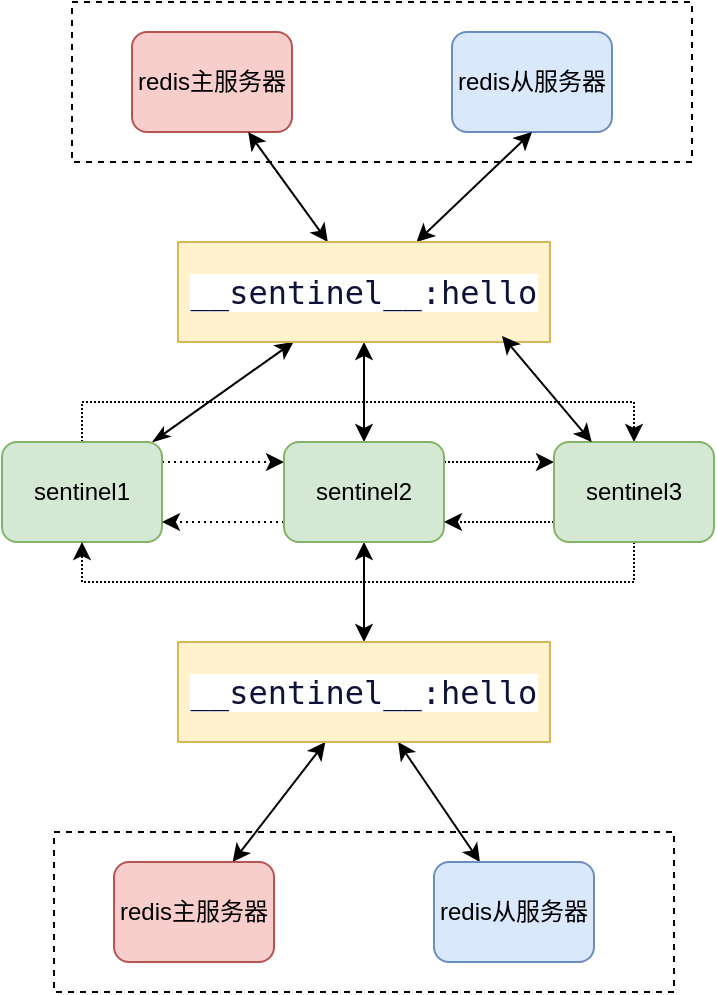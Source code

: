 <mxfile version="26.1.3">
  <diagram name="第 1 页" id="afaJLaHrhWbzcPEB1dKn">
    <mxGraphModel dx="1026" dy="684" grid="1" gridSize="10" guides="1" tooltips="1" connect="1" arrows="1" fold="1" page="1" pageScale="1" pageWidth="827" pageHeight="1169" math="0" shadow="0">
      <root>
        <mxCell id="0" />
        <mxCell id="1" parent="0" />
        <mxCell id="H9NwCvbB6OWwvC9mkvmZ-7" value="" style="rounded=0;whiteSpace=wrap;html=1;dashed=1;" parent="1" vertex="1">
          <mxGeometry x="250" y="435" width="310" height="80" as="geometry" />
        </mxCell>
        <mxCell id="H9NwCvbB6OWwvC9mkvmZ-12" style="rounded=0;orthogonalLoop=1;jettySize=auto;html=1;startArrow=classicThin;startFill=1;" parent="1" source="H9NwCvbB6OWwvC9mkvmZ-1" target="H9NwCvbB6OWwvC9mkvmZ-11" edge="1">
          <mxGeometry relative="1" as="geometry" />
        </mxCell>
        <mxCell id="H5XrVRYEah4mXrT3k0qQ-1" value="" style="edgeStyle=orthogonalEdgeStyle;rounded=0;orthogonalLoop=1;jettySize=auto;html=1;dashed=1;dashPattern=1 2;" parent="1" source="H9NwCvbB6OWwvC9mkvmZ-1" target="H9NwCvbB6OWwvC9mkvmZ-2" edge="1">
          <mxGeometry relative="1" as="geometry">
            <Array as="points">
              <mxPoint x="330" y="250" />
              <mxPoint x="330" y="250" />
            </Array>
          </mxGeometry>
        </mxCell>
        <mxCell id="H5XrVRYEah4mXrT3k0qQ-6" style="edgeStyle=orthogonalEdgeStyle;rounded=0;orthogonalLoop=1;jettySize=auto;html=1;entryX=0.5;entryY=0;entryDx=0;entryDy=0;dashed=1;dashPattern=1 1;" parent="1" source="H9NwCvbB6OWwvC9mkvmZ-1" target="H9NwCvbB6OWwvC9mkvmZ-3" edge="1">
          <mxGeometry relative="1" as="geometry">
            <Array as="points">
              <mxPoint x="264" y="220" />
              <mxPoint x="540" y="220" />
            </Array>
          </mxGeometry>
        </mxCell>
        <mxCell id="H9NwCvbB6OWwvC9mkvmZ-1" value="sentinel1" style="rounded=1;whiteSpace=wrap;html=1;fillColor=#d5e8d4;strokeColor=#82b366;" parent="1" vertex="1">
          <mxGeometry x="224" y="240" width="80" height="50" as="geometry" />
        </mxCell>
        <mxCell id="H9NwCvbB6OWwvC9mkvmZ-14" value="" style="edgeStyle=orthogonalEdgeStyle;rounded=0;orthogonalLoop=1;jettySize=auto;html=1;startArrow=classic;startFill=1;" parent="1" source="H9NwCvbB6OWwvC9mkvmZ-2" target="H9NwCvbB6OWwvC9mkvmZ-11" edge="1">
          <mxGeometry relative="1" as="geometry" />
        </mxCell>
        <mxCell id="H9NwCvbB6OWwvC9mkvmZ-15" value="" style="edgeStyle=orthogonalEdgeStyle;rounded=0;orthogonalLoop=1;jettySize=auto;html=1;startArrow=classic;startFill=1;" parent="1" source="H9NwCvbB6OWwvC9mkvmZ-2" target="H9NwCvbB6OWwvC9mkvmZ-4" edge="1">
          <mxGeometry relative="1" as="geometry" />
        </mxCell>
        <mxCell id="H5XrVRYEah4mXrT3k0qQ-2" value="" style="edgeStyle=orthogonalEdgeStyle;rounded=0;orthogonalLoop=1;jettySize=auto;html=1;dashed=1;dashPattern=1 2;" parent="1" source="H9NwCvbB6OWwvC9mkvmZ-2" target="H9NwCvbB6OWwvC9mkvmZ-1" edge="1">
          <mxGeometry relative="1" as="geometry">
            <Array as="points">
              <mxPoint x="340" y="280" />
              <mxPoint x="340" y="280" />
            </Array>
          </mxGeometry>
        </mxCell>
        <mxCell id="H5XrVRYEah4mXrT3k0qQ-3" value="" style="edgeStyle=orthogonalEdgeStyle;rounded=0;orthogonalLoop=1;jettySize=auto;html=1;dashed=1;dashPattern=1 1;" parent="1" source="H9NwCvbB6OWwvC9mkvmZ-2" target="H9NwCvbB6OWwvC9mkvmZ-3" edge="1">
          <mxGeometry relative="1" as="geometry">
            <Array as="points">
              <mxPoint x="470" y="250" />
              <mxPoint x="470" y="250" />
            </Array>
          </mxGeometry>
        </mxCell>
        <mxCell id="H9NwCvbB6OWwvC9mkvmZ-2" value="sentinel2" style="rounded=1;whiteSpace=wrap;html=1;fillColor=#d5e8d4;strokeColor=#82b366;" parent="1" vertex="1">
          <mxGeometry x="365" y="240" width="80" height="50" as="geometry" />
        </mxCell>
        <mxCell id="H5XrVRYEah4mXrT3k0qQ-4" value="" style="edgeStyle=orthogonalEdgeStyle;rounded=0;orthogonalLoop=1;jettySize=auto;html=1;dashed=1;dashPattern=1 1;" parent="1" source="H9NwCvbB6OWwvC9mkvmZ-3" target="H9NwCvbB6OWwvC9mkvmZ-2" edge="1">
          <mxGeometry relative="1" as="geometry">
            <Array as="points">
              <mxPoint x="480" y="280" />
              <mxPoint x="480" y="280" />
            </Array>
          </mxGeometry>
        </mxCell>
        <mxCell id="H5XrVRYEah4mXrT3k0qQ-5" style="edgeStyle=orthogonalEdgeStyle;rounded=0;orthogonalLoop=1;jettySize=auto;html=1;entryX=0.5;entryY=1;entryDx=0;entryDy=0;dashed=1;dashPattern=1 1;" parent="1" source="H9NwCvbB6OWwvC9mkvmZ-3" target="H9NwCvbB6OWwvC9mkvmZ-1" edge="1">
          <mxGeometry relative="1" as="geometry">
            <Array as="points">
              <mxPoint x="540" y="310" />
              <mxPoint x="264" y="310" />
            </Array>
          </mxGeometry>
        </mxCell>
        <mxCell id="H9NwCvbB6OWwvC9mkvmZ-3" value="sentinel3" style="rounded=1;whiteSpace=wrap;html=1;fillColor=#d5e8d4;strokeColor=#82b366;" parent="1" vertex="1">
          <mxGeometry x="500" y="240" width="80" height="50" as="geometry" />
        </mxCell>
        <mxCell id="H9NwCvbB6OWwvC9mkvmZ-16" style="rounded=0;orthogonalLoop=1;jettySize=auto;html=1;startArrow=classic;startFill=1;" parent="1" source="H9NwCvbB6OWwvC9mkvmZ-4" target="H9NwCvbB6OWwvC9mkvmZ-5" edge="1">
          <mxGeometry relative="1" as="geometry" />
        </mxCell>
        <mxCell id="H9NwCvbB6OWwvC9mkvmZ-17" style="rounded=0;orthogonalLoop=1;jettySize=auto;html=1;startArrow=classic;startFill=1;" parent="1" source="H9NwCvbB6OWwvC9mkvmZ-4" target="H9NwCvbB6OWwvC9mkvmZ-6" edge="1">
          <mxGeometry relative="1" as="geometry" />
        </mxCell>
        <mxCell id="H9NwCvbB6OWwvC9mkvmZ-4" value="&lt;span style=&quot;color: rgb(13, 18, 57); font-family: monospace, monospace; font-size: 16px; text-align: left; background-color: rgb(255, 255, 255);&quot;&gt;__sentinel__:hello&lt;/span&gt;" style="rounded=0;whiteSpace=wrap;html=1;fillColor=#fff2cc;strokeColor=#d6b656;" parent="1" vertex="1">
          <mxGeometry x="312" y="340" width="186" height="50" as="geometry" />
        </mxCell>
        <mxCell id="H9NwCvbB6OWwvC9mkvmZ-5" value="redis主服务器" style="rounded=1;whiteSpace=wrap;html=1;fillColor=#f8cecc;strokeColor=#b85450;" parent="1" vertex="1">
          <mxGeometry x="280" y="450" width="80" height="50" as="geometry" />
        </mxCell>
        <mxCell id="H9NwCvbB6OWwvC9mkvmZ-6" value="redis从服务器" style="rounded=1;whiteSpace=wrap;html=1;fillColor=#dae8fc;strokeColor=#6c8ebf;" parent="1" vertex="1">
          <mxGeometry x="440" y="450" width="80" height="50" as="geometry" />
        </mxCell>
        <mxCell id="H9NwCvbB6OWwvC9mkvmZ-8" value="" style="rounded=0;whiteSpace=wrap;html=1;dashed=1;" parent="1" vertex="1">
          <mxGeometry x="259" y="20" width="310" height="80" as="geometry" />
        </mxCell>
        <mxCell id="H9NwCvbB6OWwvC9mkvmZ-9" value="redis主服务器" style="rounded=1;whiteSpace=wrap;html=1;fillColor=#f8cecc;strokeColor=#b85450;" parent="1" vertex="1">
          <mxGeometry x="289" y="35" width="80" height="50" as="geometry" />
        </mxCell>
        <mxCell id="H9NwCvbB6OWwvC9mkvmZ-10" value="redis从服务器" style="rounded=1;whiteSpace=wrap;html=1;fillColor=#dae8fc;strokeColor=#6c8ebf;" parent="1" vertex="1">
          <mxGeometry x="449" y="35" width="80" height="50" as="geometry" />
        </mxCell>
        <mxCell id="H9NwCvbB6OWwvC9mkvmZ-18" style="rounded=0;orthogonalLoop=1;jettySize=auto;html=1;startArrow=classic;startFill=1;" parent="1" source="H9NwCvbB6OWwvC9mkvmZ-11" target="H9NwCvbB6OWwvC9mkvmZ-9" edge="1">
          <mxGeometry relative="1" as="geometry" />
        </mxCell>
        <mxCell id="H9NwCvbB6OWwvC9mkvmZ-19" style="rounded=0;orthogonalLoop=1;jettySize=auto;html=1;entryX=0.5;entryY=1;entryDx=0;entryDy=0;startArrow=classic;startFill=1;" parent="1" source="H9NwCvbB6OWwvC9mkvmZ-11" target="H9NwCvbB6OWwvC9mkvmZ-10" edge="1">
          <mxGeometry relative="1" as="geometry" />
        </mxCell>
        <mxCell id="H9NwCvbB6OWwvC9mkvmZ-11" value="&lt;span style=&quot;color: rgb(13, 18, 57); font-family: monospace, monospace; font-size: 16px; text-align: left; background-color: rgb(255, 255, 255);&quot;&gt;__sentinel__:hello&lt;/span&gt;" style="rounded=0;whiteSpace=wrap;html=1;fillColor=#fff2cc;strokeColor=#d6b656;" parent="1" vertex="1">
          <mxGeometry x="312" y="140" width="186" height="50" as="geometry" />
        </mxCell>
        <mxCell id="H9NwCvbB6OWwvC9mkvmZ-13" style="rounded=0;orthogonalLoop=1;jettySize=auto;html=1;entryX=0.871;entryY=0.94;entryDx=0;entryDy=0;entryPerimeter=0;startArrow=classic;startFill=1;" parent="1" source="H9NwCvbB6OWwvC9mkvmZ-3" target="H9NwCvbB6OWwvC9mkvmZ-11" edge="1">
          <mxGeometry relative="1" as="geometry" />
        </mxCell>
      </root>
    </mxGraphModel>
  </diagram>
</mxfile>
